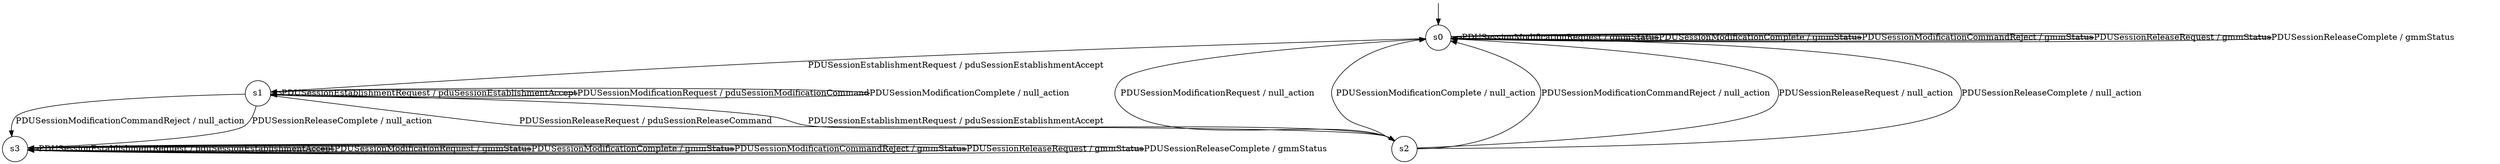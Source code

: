 digraph g {

	s0 [shape="circle" label="s0"];
	s1 [shape="circle" label="s1"];
	s2 [shape="circle" label="s2"];
	s3 [shape="circle" label="s3"];
	s0 -> s1 [label="PDUSessionEstablishmentRequest / pduSessionEstablishmentAccept"];
	s0 -> s0 [label="PDUSessionModificationRequest / gmmStatus"];
	s0 -> s0 [label="PDUSessionModificationComplete / gmmStatus"];
	s0 -> s0 [label="PDUSessionModificationCommandReject / gmmStatus"];
	s0 -> s0 [label="PDUSessionReleaseRequest / gmmStatus"];
	s0 -> s0 [label="PDUSessionReleaseComplete / gmmStatus"];
	s1 -> s1 [label="PDUSessionEstablishmentRequest / pduSessionEstablishmentAccept"];
	s1 -> s1 [label="PDUSessionModificationRequest / pduSessionModificationCommand"];
	s1 -> s1 [label="PDUSessionModificationComplete / null_action"];
	s1 -> s3 [label="PDUSessionModificationCommandReject / null_action"];
	s1 -> s2 [label="PDUSessionReleaseRequest / pduSessionReleaseCommand"];
	s1 -> s3 [label="PDUSessionReleaseComplete / null_action"];
	s2 -> s1 [label="PDUSessionEstablishmentRequest / pduSessionEstablishmentAccept"];
	s2 -> s0 [label="PDUSessionModificationRequest / null_action"];
	s2 -> s0 [label="PDUSessionModificationComplete / null_action"];
	s2 -> s0 [label="PDUSessionModificationCommandReject / null_action"];
	s2 -> s0 [label="PDUSessionReleaseRequest / null_action"];
	s2 -> s0 [label="PDUSessionReleaseComplete / null_action"];
	s3 -> s3 [label="PDUSessionEstablishmentRequest / pduSessionEstablishmentAccept"];
	s3 -> s3 [label="PDUSessionModificationRequest / gmmStatus"];
	s3 -> s3 [label="PDUSessionModificationComplete / gmmStatus"];
	s3 -> s3 [label="PDUSessionModificationCommandReject / gmmStatus"];
	s3 -> s3 [label="PDUSessionReleaseRequest / gmmStatus"];
	s3 -> s3 [label="PDUSessionReleaseComplete / gmmStatus"];

__start0 [label="" shape="none" width="0" height="0"];
__start0 -> s0;

}
